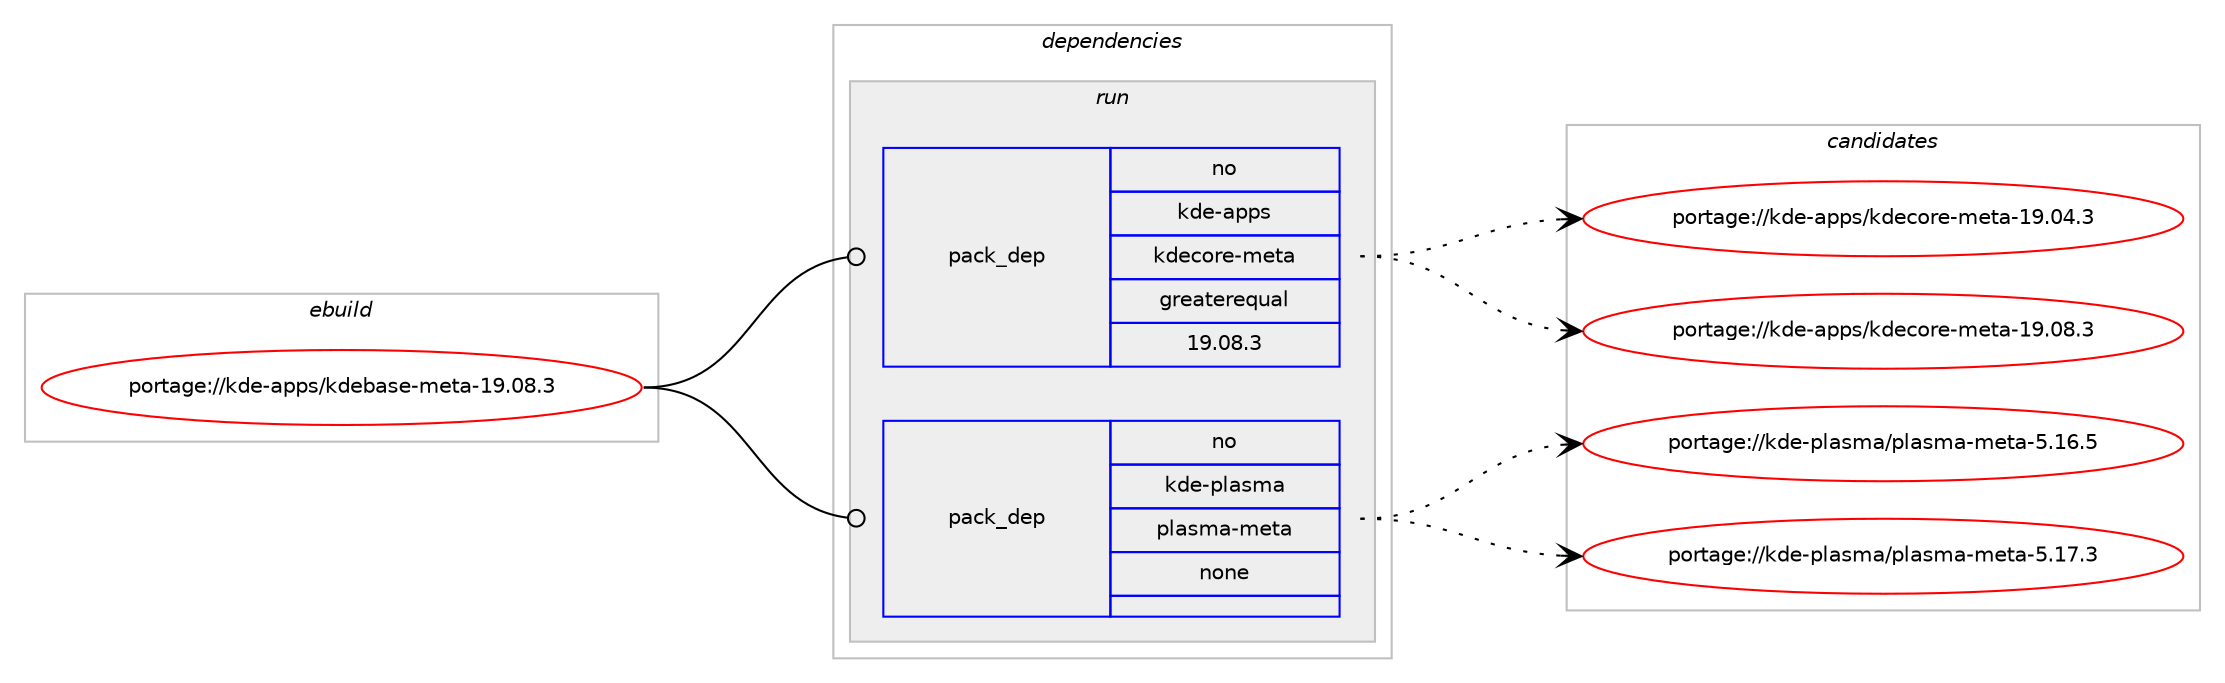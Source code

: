 digraph prolog {

# *************
# Graph options
# *************

newrank=true;
concentrate=true;
compound=true;
graph [rankdir=LR,fontname=Helvetica,fontsize=10,ranksep=1.5];#, ranksep=2.5, nodesep=0.2];
edge  [arrowhead=vee];
node  [fontname=Helvetica,fontsize=10];

# **********
# The ebuild
# **********

subgraph cluster_leftcol {
color=gray;
rank=same;
label=<<i>ebuild</i>>;
id [label="portage://kde-apps/kdebase-meta-19.08.3", color=red, width=4, href="../kde-apps/kdebase-meta-19.08.3.svg"];
}

# ****************
# The dependencies
# ****************

subgraph cluster_midcol {
color=gray;
label=<<i>dependencies</i>>;
subgraph cluster_compile {
fillcolor="#eeeeee";
style=filled;
label=<<i>compile</i>>;
}
subgraph cluster_compileandrun {
fillcolor="#eeeeee";
style=filled;
label=<<i>compile and run</i>>;
}
subgraph cluster_run {
fillcolor="#eeeeee";
style=filled;
label=<<i>run</i>>;
subgraph pack208651 {
dependency288031 [label=<<TABLE BORDER="0" CELLBORDER="1" CELLSPACING="0" CELLPADDING="4" WIDTH="220"><TR><TD ROWSPAN="6" CELLPADDING="30">pack_dep</TD></TR><TR><TD WIDTH="110">no</TD></TR><TR><TD>kde-apps</TD></TR><TR><TD>kdecore-meta</TD></TR><TR><TD>greaterequal</TD></TR><TR><TD>19.08.3</TD></TR></TABLE>>, shape=none, color=blue];
}
id:e -> dependency288031:w [weight=20,style="solid",arrowhead="odot"];
subgraph pack208652 {
dependency288032 [label=<<TABLE BORDER="0" CELLBORDER="1" CELLSPACING="0" CELLPADDING="4" WIDTH="220"><TR><TD ROWSPAN="6" CELLPADDING="30">pack_dep</TD></TR><TR><TD WIDTH="110">no</TD></TR><TR><TD>kde-plasma</TD></TR><TR><TD>plasma-meta</TD></TR><TR><TD>none</TD></TR><TR><TD></TD></TR></TABLE>>, shape=none, color=blue];
}
id:e -> dependency288032:w [weight=20,style="solid",arrowhead="odot"];
}
}

# **************
# The candidates
# **************

subgraph cluster_choices {
rank=same;
color=gray;
label=<<i>candidates</i>>;

subgraph choice208651 {
color=black;
nodesep=1;
choiceportage1071001014597112112115471071001019911111410145109101116974549574648524651 [label="portage://kde-apps/kdecore-meta-19.04.3", color=red, width=4,href="../kde-apps/kdecore-meta-19.04.3.svg"];
choiceportage1071001014597112112115471071001019911111410145109101116974549574648564651 [label="portage://kde-apps/kdecore-meta-19.08.3", color=red, width=4,href="../kde-apps/kdecore-meta-19.08.3.svg"];
dependency288031:e -> choiceportage1071001014597112112115471071001019911111410145109101116974549574648524651:w [style=dotted,weight="100"];
dependency288031:e -> choiceportage1071001014597112112115471071001019911111410145109101116974549574648564651:w [style=dotted,weight="100"];
}
subgraph choice208652 {
color=black;
nodesep=1;
choiceportage107100101451121089711510997471121089711510997451091011169745534649544653 [label="portage://kde-plasma/plasma-meta-5.16.5", color=red, width=4,href="../kde-plasma/plasma-meta-5.16.5.svg"];
choiceportage107100101451121089711510997471121089711510997451091011169745534649554651 [label="portage://kde-plasma/plasma-meta-5.17.3", color=red, width=4,href="../kde-plasma/plasma-meta-5.17.3.svg"];
dependency288032:e -> choiceportage107100101451121089711510997471121089711510997451091011169745534649544653:w [style=dotted,weight="100"];
dependency288032:e -> choiceportage107100101451121089711510997471121089711510997451091011169745534649554651:w [style=dotted,weight="100"];
}
}

}
